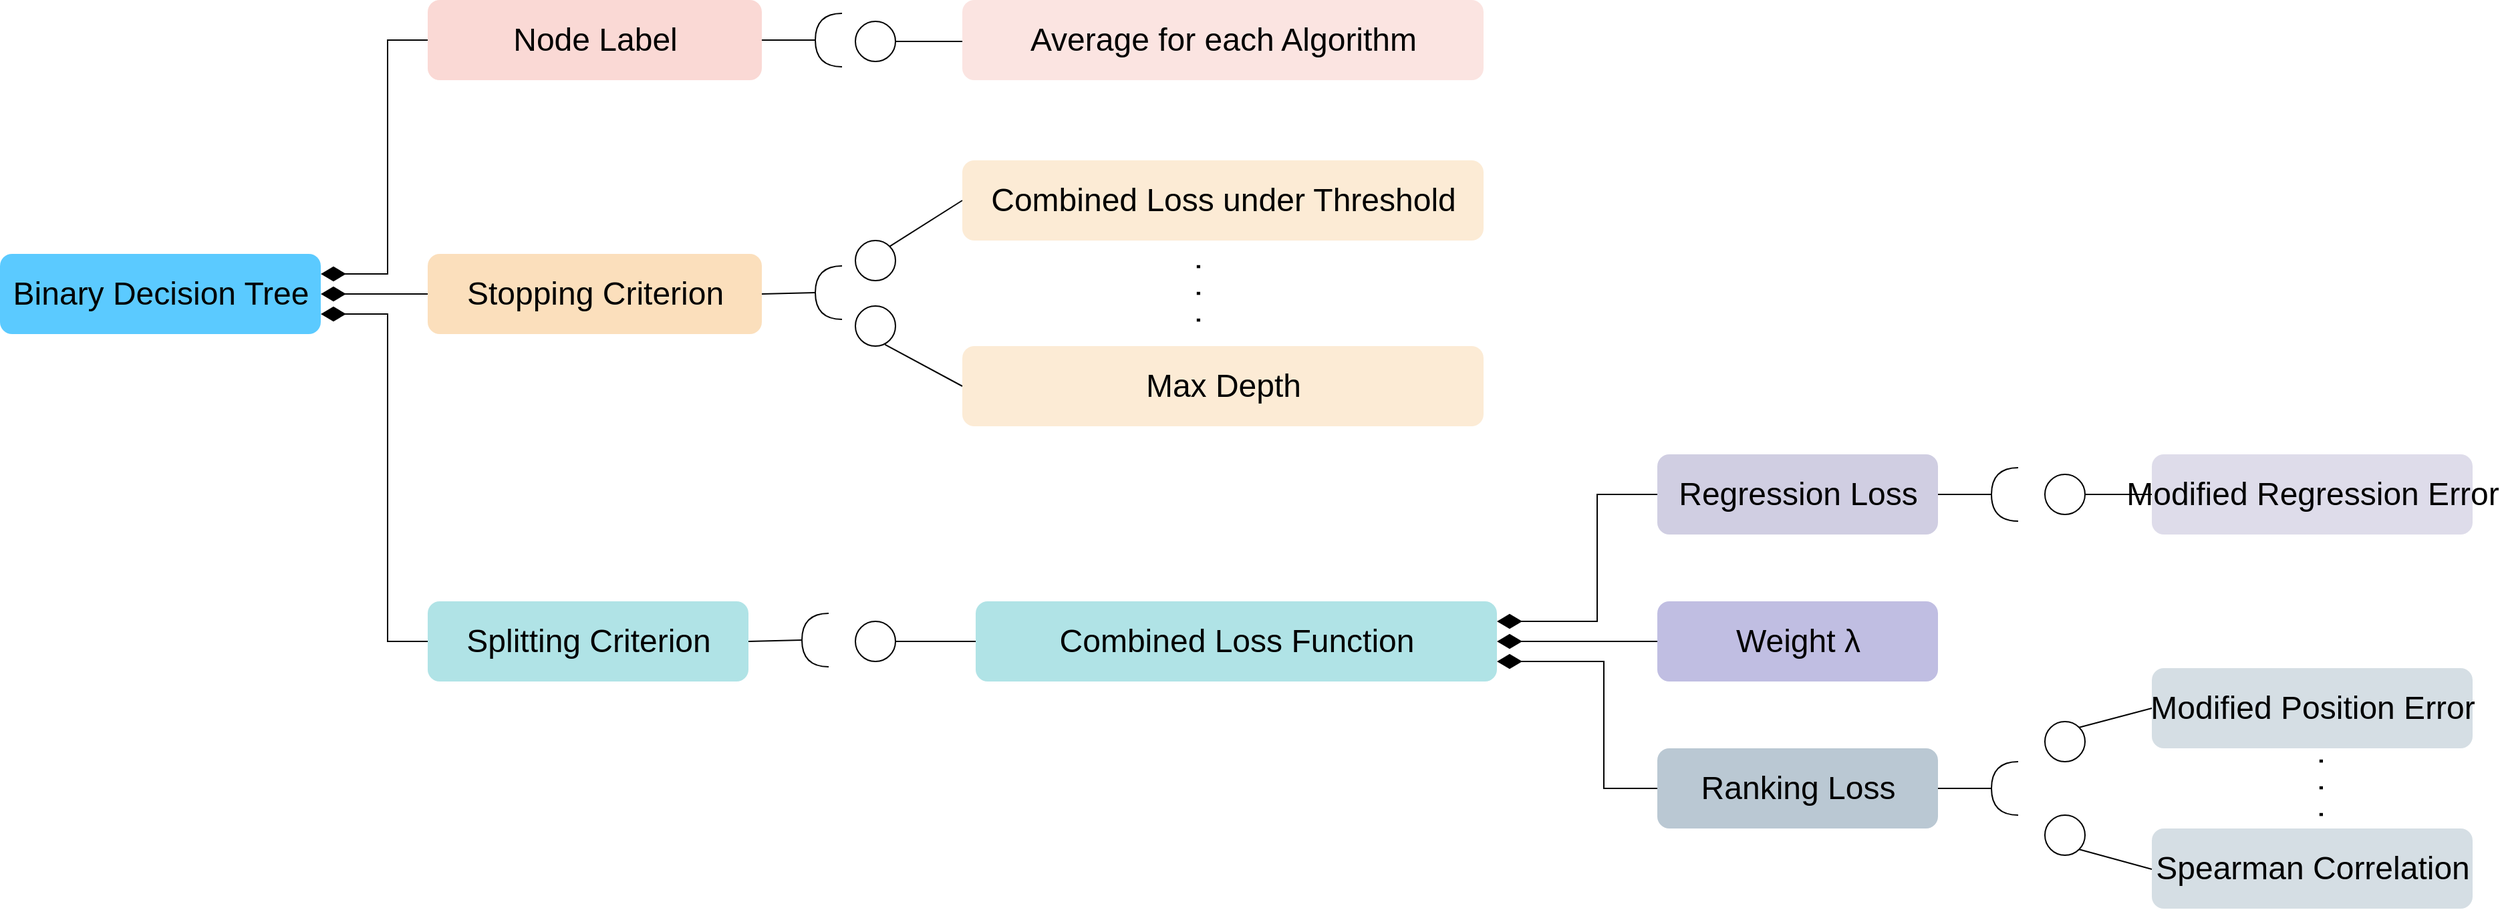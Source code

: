 <mxfile version="16.0.0" type="github">
  <diagram id="wFE0QG_FPsp0jaGvCLVb" name="Page-1">
    <mxGraphModel dx="3966" dy="2288" grid="1" gridSize="10" guides="1" tooltips="1" connect="1" arrows="1" fold="1" page="1" pageScale="1" pageWidth="850" pageHeight="1100" math="0" shadow="0">
      <root>
        <mxCell id="0" />
        <mxCell id="1" parent="0" />
        <mxCell id="GQajFrsuyB6NHDww1tuL-7" value="&lt;span style=&quot;font-size: 24px;&quot;&gt;Binary Decision Tree&lt;/span&gt;" style="html=1;rounded=1;fontSize=24;fillColor=#16B4FF;strokeColor=none;gradientColor=none;opacity=70;fontStyle=0" parent="1" vertex="1">
          <mxGeometry x="-120" y="770" width="240" height="60" as="geometry" />
        </mxCell>
        <mxCell id="GQajFrsuyB6NHDww1tuL-8" style="edgeStyle=orthogonalEdgeStyle;rounded=0;orthogonalLoop=1;jettySize=auto;html=1;endArrow=diamondThin;endFill=1;exitX=0;exitY=0.5;exitDx=0;exitDy=0;entryX=1;entryY=0.25;entryDx=0;entryDy=0;endSize=16;strokeColor=default;fontSize=24;fontStyle=0" parent="1" source="tZ7djmpZorgxgHxO5tKS-36" target="GQajFrsuyB6NHDww1tuL-7" edge="1">
          <mxGeometry relative="1" as="geometry">
            <mxPoint x="350" y="591" as="sourcePoint" />
            <Array as="points">
              <mxPoint x="170" y="610" />
              <mxPoint x="170" y="785" />
            </Array>
          </mxGeometry>
        </mxCell>
        <mxCell id="GQajFrsuyB6NHDww1tuL-9" style="edgeStyle=orthogonalEdgeStyle;rounded=0;orthogonalLoop=1;jettySize=auto;html=1;entryX=1;entryY=0.5;entryDx=0;entryDy=0;endArrow=diamondThin;endFill=1;endSize=16;strokeColor=default;exitX=0;exitY=0.5;exitDx=0;exitDy=0;fontSize=24;fontStyle=0" parent="1" source="tZ7djmpZorgxgHxO5tKS-47" target="GQajFrsuyB6NHDww1tuL-7" edge="1">
          <mxGeometry relative="1" as="geometry">
            <mxPoint x="360" y="800" as="sourcePoint" />
          </mxGeometry>
        </mxCell>
        <mxCell id="GQajFrsuyB6NHDww1tuL-10" style="edgeStyle=orthogonalEdgeStyle;rounded=0;orthogonalLoop=1;jettySize=auto;html=1;endArrow=diamondThin;endFill=1;exitX=0;exitY=0.5;exitDx=0;exitDy=0;endSize=16;strokeColor=default;entryX=1;entryY=0.75;entryDx=0;entryDy=0;fontSize=24;fontStyle=0" parent="1" source="tZ7djmpZorgxgHxO5tKS-60" target="GQajFrsuyB6NHDww1tuL-7" edge="1">
          <mxGeometry relative="1" as="geometry">
            <mxPoint x="370" y="1200" as="sourcePoint" />
            <mxPoint x="130" y="840" as="targetPoint" />
            <Array as="points">
              <mxPoint x="170" y="1060" />
              <mxPoint x="170" y="815" />
            </Array>
          </mxGeometry>
        </mxCell>
        <mxCell id="tZ7djmpZorgxgHxO5tKS-36" value="Node Label" style="html=1;rounded=1;fontSize=24;fillColor=#fad9d5;strokeColor=none;rotation=0;fontStyle=0" parent="1" vertex="1">
          <mxGeometry x="200" y="580" width="250" height="60" as="geometry" />
        </mxCell>
        <mxCell id="tZ7djmpZorgxgHxO5tKS-29" value="" style="ellipse;fillColor=default;strokeColor=default;fontSize=24;rotation=0;fontStyle=0" parent="1" vertex="1">
          <mxGeometry x="520" y="596" width="30" height="30" as="geometry" />
        </mxCell>
        <mxCell id="tZ7djmpZorgxgHxO5tKS-30" value="" style="endArrow=none;html=1;rounded=0;entryX=1;entryY=0.5;entryDx=0;entryDy=0;fontSize=24;strokeColor=default;fontStyle=0" parent="1" target="tZ7djmpZorgxgHxO5tKS-29" edge="1">
          <mxGeometry relative="1" as="geometry">
            <mxPoint x="600" y="611" as="sourcePoint" />
            <mxPoint x="700" y="611" as="targetPoint" />
          </mxGeometry>
        </mxCell>
        <mxCell id="tZ7djmpZorgxgHxO5tKS-46" value="Average for each Algorithm" style="html=1;rounded=1;fontSize=24;fillColor=#fad9d5;strokeColor=none;rotation=0;opacity=70;fontStyle=0" parent="1" vertex="1">
          <mxGeometry x="600" y="580" width="390" height="60" as="geometry" />
        </mxCell>
        <mxCell id="tZ7djmpZorgxgHxO5tKS-47" value="Stopping Criterion" style="html=1;rounded=1;fontSize=24;fillColor=#fad7ac;strokeColor=none;rotation=0;opacity=80;fontStyle=0" parent="1" vertex="1">
          <mxGeometry x="200" y="770" width="250" height="60" as="geometry" />
        </mxCell>
        <mxCell id="tZ7djmpZorgxgHxO5tKS-52" value="" style="ellipse;fillColor=default;strokeColor=default;fontSize=24;rotation=0;fontStyle=0" parent="1" vertex="1">
          <mxGeometry x="520" y="760" width="30" height="30" as="geometry" />
        </mxCell>
        <mxCell id="tZ7djmpZorgxgHxO5tKS-53" value="" style="endArrow=none;html=1;rounded=0;entryX=1;entryY=0;entryDx=0;entryDy=0;fontSize=24;strokeColor=default;exitX=0;exitY=0.5;exitDx=0;exitDy=0;fontStyle=0" parent="1" source="tZ7djmpZorgxgHxO5tKS-54" target="tZ7djmpZorgxgHxO5tKS-52" edge="1">
          <mxGeometry relative="1" as="geometry">
            <mxPoint x="830" y="750" as="sourcePoint" />
            <mxPoint x="740" y="750" as="targetPoint" />
          </mxGeometry>
        </mxCell>
        <mxCell id="tZ7djmpZorgxgHxO5tKS-54" value="Combined Loss under Threshold" style="html=1;rounded=1;fontSize=24;fillColor=#fad7ac;strokeColor=none;rotation=0;opacity=50;fontStyle=0" parent="1" vertex="1">
          <mxGeometry x="600" y="700" width="390" height="60" as="geometry" />
        </mxCell>
        <mxCell id="tZ7djmpZorgxgHxO5tKS-56" value="" style="ellipse;fillColor=default;strokeColor=default;fontSize=24;rotation=0;fontStyle=0" parent="1" vertex="1">
          <mxGeometry x="520" y="809" width="30" height="30" as="geometry" />
        </mxCell>
        <mxCell id="tZ7djmpZorgxgHxO5tKS-57" value="" style="endArrow=none;html=1;rounded=0;entryX=0.736;entryY=0.96;entryDx=0;entryDy=0;fontSize=24;strokeColor=default;exitX=0;exitY=0.5;exitDx=0;exitDy=0;entryPerimeter=0;fontStyle=0" parent="1" source="tZ7djmpZorgxgHxO5tKS-58" target="tZ7djmpZorgxgHxO5tKS-56" edge="1">
          <mxGeometry relative="1" as="geometry">
            <mxPoint x="590" y="829" as="sourcePoint" />
            <mxPoint x="740" y="849" as="targetPoint" />
          </mxGeometry>
        </mxCell>
        <mxCell id="tZ7djmpZorgxgHxO5tKS-58" value="Max Depth" style="html=1;rounded=1;fontSize=24;fillColor=#fad7ac;strokeColor=none;rotation=0;opacity=50;fontStyle=0" parent="1" vertex="1">
          <mxGeometry x="600" y="839" width="390" height="60" as="geometry" />
        </mxCell>
        <mxCell id="tZ7djmpZorgxgHxO5tKS-59" value="&lt;font style=&quot;font-size: 24px;&quot;&gt;&lt;span style=&quot;font-size: 24px;&quot;&gt;.&amp;nbsp; .&amp;nbsp; .&lt;/span&gt;&lt;/font&gt;" style="text;html=1;align=center;verticalAlign=middle;resizable=0;points=[];autosize=1;strokeColor=none;fillColor=none;fontSize=24;rotation=0;horizontal=0;fontStyle=0" parent="1" vertex="1">
          <mxGeometry x="750" y="775" width="40" height="50" as="geometry" />
        </mxCell>
        <mxCell id="tZ7djmpZorgxgHxO5tKS-60" value="Splitting Criterion" style="html=1;rounded=1;fontSize=24;fillColor=#b0e3e6;strokeColor=none;rotation=0;fontStyle=0" parent="1" vertex="1">
          <mxGeometry x="200" y="1030" width="240" height="60" as="geometry" />
        </mxCell>
        <mxCell id="tZ7djmpZorgxgHxO5tKS-67" value="Combined Loss Function" style="html=1;rounded=1;fontSize=24;fillColor=#b0e3e6;rotation=0;strokeColor=none;fontStyle=0" parent="1" vertex="1">
          <mxGeometry x="610" y="1030" width="390" height="60" as="geometry" />
        </mxCell>
        <mxCell id="tZ7djmpZorgxgHxO5tKS-114" value="" style="ellipse;fontSize=24;rotation=0;rounded=0;strokeColor=default;fontStyle=0" parent="1" vertex="1">
          <mxGeometry x="1410" y="935" width="30" height="30" as="geometry" />
        </mxCell>
        <mxCell id="tZ7djmpZorgxgHxO5tKS-115" value="" style="endArrow=none;html=1;rounded=0;exitX=0;exitY=0.5;exitDx=0;exitDy=0;fontSize=24;strokeColor=default;fillColor=#FF8552;entryX=1;entryY=0.5;entryDx=0;entryDy=0;fontStyle=0" parent="1" source="tZ7djmpZorgxgHxO5tKS-116" target="tZ7djmpZorgxgHxO5tKS-114" edge="1">
          <mxGeometry relative="1" as="geometry">
            <mxPoint x="1490" y="940" as="sourcePoint" />
            <mxPoint x="1460" y="940" as="targetPoint" />
          </mxGeometry>
        </mxCell>
        <mxCell id="tZ7djmpZorgxgHxO5tKS-116" value="Modified Regression Error" style="html=1;rounded=1;fontSize=24;fillColor=#d0cee2;strokeColor=none;rotation=0;opacity=70;fontStyle=0" parent="1" vertex="1">
          <mxGeometry x="1490" y="920" width="240" height="60" as="geometry" />
        </mxCell>
        <mxCell id="tZ7djmpZorgxgHxO5tKS-123" value="" style="ellipse;fontSize=24;rotation=0;rounded=0;strokeColor=default;fontStyle=0" parent="1" vertex="1">
          <mxGeometry x="1410" y="1120" width="30" height="30" as="geometry" />
        </mxCell>
        <mxCell id="tZ7djmpZorgxgHxO5tKS-124" value="" style="endArrow=none;html=1;rounded=0;entryX=1;entryY=0;entryDx=0;entryDy=0;fontSize=24;strokeColor=default;fillColor=#FF8552;exitX=0;exitY=0.5;exitDx=0;exitDy=0;fontStyle=0" parent="1" source="GQajFrsuyB6NHDww1tuL-57" target="tZ7djmpZorgxgHxO5tKS-123" edge="1">
          <mxGeometry relative="1" as="geometry">
            <mxPoint x="1520" y="1110" as="sourcePoint" />
            <mxPoint x="1450" y="1109" as="targetPoint" />
          </mxGeometry>
        </mxCell>
        <mxCell id="tZ7djmpZorgxgHxO5tKS-126" value="" style="ellipse;fontSize=24;rotation=0;rounded=0;strokeColor=default;fontStyle=0" parent="1" vertex="1">
          <mxGeometry x="1410" y="1190" width="30" height="30" as="geometry" />
        </mxCell>
        <mxCell id="tZ7djmpZorgxgHxO5tKS-122" value="" style="endArrow=none;html=1;rounded=0;exitX=1;exitY=0.5;exitDx=0;exitDy=0;exitPerimeter=0;fontSize=24;entryX=1;entryY=0.5;entryDx=0;entryDy=0;strokeColor=default;fontStyle=0" parent="1" source="tZ7djmpZorgxgHxO5tKS-121" edge="1">
          <mxGeometry relative="1" as="geometry">
            <mxPoint x="1450" y="1040" as="sourcePoint" />
            <mxPoint x="1330" y="1170" as="targetPoint" />
          </mxGeometry>
        </mxCell>
        <mxCell id="tZ7djmpZorgxgHxO5tKS-39" value="" style="shape=requiredInterface;html=1;verticalLabelPosition=bottom;sketch=0;rotation=90;direction=south;fontSize=24;strokeColor=default;fontStyle=0" parent="1" vertex="1">
          <mxGeometry x="480" y="600" width="40" height="20" as="geometry" />
        </mxCell>
        <mxCell id="tZ7djmpZorgxgHxO5tKS-40" value="" style="endArrow=none;html=1;rounded=0;exitX=1;exitY=0.5;exitDx=0;exitDy=0;exitPerimeter=0;fontSize=24;strokeColor=default;entryX=1;entryY=0.5;entryDx=0;entryDy=0;fontStyle=0" parent="1" source="tZ7djmpZorgxgHxO5tKS-39" edge="1">
          <mxGeometry relative="1" as="geometry">
            <mxPoint x="740" y="481" as="sourcePoint" />
            <mxPoint x="450" y="610" as="targetPoint" />
          </mxGeometry>
        </mxCell>
        <mxCell id="tZ7djmpZorgxgHxO5tKS-50" value="" style="shape=requiredInterface;html=1;verticalLabelPosition=bottom;sketch=0;rotation=90;direction=south;fontSize=24;strokeColor=default;fontStyle=0" parent="1" vertex="1">
          <mxGeometry x="480" y="789" width="40" height="20" as="geometry" />
        </mxCell>
        <mxCell id="tZ7djmpZorgxgHxO5tKS-112" value="" style="shape=requiredInterface;html=1;verticalLabelPosition=bottom;sketch=0;rotation=90;direction=south;fontSize=24;strokeColor=default;fillColor=#FF8552;rounded=0;fontStyle=0" parent="1" vertex="1">
          <mxGeometry x="1360" y="940" width="40" height="20" as="geometry" />
        </mxCell>
        <mxCell id="tZ7djmpZorgxgHxO5tKS-113" value="" style="endArrow=none;html=1;rounded=0;exitX=1;exitY=0.5;exitDx=0;exitDy=0;exitPerimeter=0;fontSize=24;strokeColor=default;entryX=1;entryY=0.5;entryDx=0;entryDy=0;fontStyle=0" parent="1" source="tZ7djmpZorgxgHxO5tKS-112" edge="1">
          <mxGeometry relative="1" as="geometry">
            <mxPoint x="1440" y="810" as="sourcePoint" />
            <mxPoint x="1330" y="950" as="targetPoint" />
          </mxGeometry>
        </mxCell>
        <mxCell id="tZ7djmpZorgxgHxO5tKS-121" value="" style="shape=requiredInterface;html=1;verticalLabelPosition=bottom;sketch=0;rotation=90;direction=south;fontSize=24;strokeColor=default;fillColor=#FF8552;rounded=0;fontStyle=0" parent="1" vertex="1">
          <mxGeometry x="1360" y="1160" width="40" height="20" as="geometry" />
        </mxCell>
        <mxCell id="thf20xmfrMY9EtbRYETB-77" value="" style="endArrow=none;html=1;rounded=0;fontSize=24;strokeColor=default;entryX=1;entryY=0.5;entryDx=0;entryDy=0;exitX=1;exitY=0.5;exitDx=0;exitDy=0;exitPerimeter=0;fontStyle=0" parent="1" source="tZ7djmpZorgxgHxO5tKS-50" edge="1">
          <mxGeometry relative="1" as="geometry">
            <mxPoint x="690" y="800" as="sourcePoint" />
            <mxPoint x="450" y="800" as="targetPoint" />
          </mxGeometry>
        </mxCell>
        <mxCell id="GQajFrsuyB6NHDww1tuL-27" value="" style="endArrow=none;html=1;rounded=0;entryX=1;entryY=1;entryDx=0;entryDy=0;fontSize=24;strokeColor=default;fillColor=#FF8552;exitX=0;exitY=0.509;exitDx=0;exitDy=0;exitPerimeter=0;fontStyle=0" parent="1" source="GQajFrsuyB6NHDww1tuL-56" target="tZ7djmpZorgxgHxO5tKS-126" edge="1">
          <mxGeometry relative="1" as="geometry">
            <mxPoint x="1540" y="1230.75" as="sourcePoint" />
            <mxPoint x="1450" y="1229.75" as="targetPoint" />
          </mxGeometry>
        </mxCell>
        <mxCell id="GQajFrsuyB6NHDww1tuL-73" style="edgeStyle=orthogonalEdgeStyle;rounded=0;orthogonalLoop=1;jettySize=auto;html=1;endArrow=diamondThin;endFill=1;endSize=16;strokeColor=default;fontSize=24;fontStyle=0" parent="1" source="GQajFrsuyB6NHDww1tuL-54" edge="1">
          <mxGeometry relative="1" as="geometry">
            <mxPoint x="1000" y="1060" as="targetPoint" />
          </mxGeometry>
        </mxCell>
        <mxCell id="GQajFrsuyB6NHDww1tuL-54" value="&lt;font style=&quot;font-size: 24px;&quot;&gt;Weight λ&lt;/font&gt;" style="html=1;rounded=1;fontSize=24;fillColor=#C0BEE2;strokeColor=none;rotation=0;fontStyle=0" parent="1" vertex="1">
          <mxGeometry x="1120" y="1030" width="210" height="60" as="geometry" />
        </mxCell>
        <mxCell id="GQajFrsuyB6NHDww1tuL-78" style="edgeStyle=orthogonalEdgeStyle;rounded=0;orthogonalLoop=1;jettySize=auto;html=1;entryX=1;entryY=0.75;entryDx=0;entryDy=0;endArrow=diamondThin;endFill=1;endSize=16;strokeColor=default;fontSize=24;fontStyle=0" parent="1" source="GQajFrsuyB6NHDww1tuL-55" edge="1">
          <mxGeometry relative="1" as="geometry">
            <Array as="points">
              <mxPoint x="1080" y="1170" />
              <mxPoint x="1080" y="1075" />
            </Array>
            <mxPoint x="1000" y="1075" as="targetPoint" />
          </mxGeometry>
        </mxCell>
        <mxCell id="GQajFrsuyB6NHDww1tuL-55" value="Ranking Loss" style="html=1;rounded=1;fontSize=24;fillColor=#bac8d3;strokeColor=none;rotation=0;fontStyle=0" parent="1" vertex="1">
          <mxGeometry x="1120" y="1140" width="210" height="60" as="geometry" />
        </mxCell>
        <mxCell id="GQajFrsuyB6NHDww1tuL-56" value="Spearman Correlation" style="html=1;rounded=1;fontSize=24;fillColor=#bac8d3;strokeColor=none;rotation=0;opacity=60;fontStyle=0" parent="1" vertex="1">
          <mxGeometry x="1490" y="1200" width="240" height="60" as="geometry" />
        </mxCell>
        <mxCell id="GQajFrsuyB6NHDww1tuL-57" value="Modified Position Error" style="html=1;rounded=1;fontSize=24;fillColor=#bac8d3;strokeColor=none;rotation=0;opacity=60;fontStyle=0" parent="1" vertex="1">
          <mxGeometry x="1490" y="1080" width="240" height="60" as="geometry" />
        </mxCell>
        <mxCell id="GQajFrsuyB6NHDww1tuL-79" style="edgeStyle=orthogonalEdgeStyle;rounded=0;orthogonalLoop=1;jettySize=auto;html=1;entryX=1;entryY=0.25;entryDx=0;entryDy=0;endArrow=diamondThin;endFill=1;endSize=16;strokeColor=default;fontSize=24;fontStyle=0" parent="1" source="GQajFrsuyB6NHDww1tuL-66" edge="1">
          <mxGeometry relative="1" as="geometry">
            <Array as="points">
              <mxPoint x="1075" y="950" />
              <mxPoint x="1075" y="1045" />
            </Array>
            <mxPoint x="1000" y="1045" as="targetPoint" />
          </mxGeometry>
        </mxCell>
        <mxCell id="GQajFrsuyB6NHDww1tuL-66" value="Regression Loss" style="html=1;rounded=1;fontSize=24;fillColor=#d0cee2;strokeColor=none;rotation=0;fontStyle=0" parent="1" vertex="1">
          <mxGeometry x="1120" y="920" width="210" height="60" as="geometry" />
        </mxCell>
        <mxCell id="GQajFrsuyB6NHDww1tuL-87" value="&lt;font style=&quot;font-size: 24px;&quot;&gt;&lt;span style=&quot;font-size: 24px;&quot;&gt;.&amp;nbsp; .&amp;nbsp; .&lt;/span&gt;&lt;/font&gt;" style="text;html=1;align=center;verticalAlign=middle;resizable=0;points=[];autosize=1;strokeColor=none;fillColor=none;fontSize=24;rotation=0;horizontal=0;fontStyle=0" parent="1" vertex="1">
          <mxGeometry x="1590" y="1145" width="40" height="50" as="geometry" />
        </mxCell>
        <mxCell id="2ogsJXOfsfG8FPmJxupV-5" value="" style="ellipse;fillColor=default;strokeColor=default;fontSize=24;rotation=0;fontStyle=0" parent="1" vertex="1">
          <mxGeometry x="520" y="1045" width="30" height="30" as="geometry" />
        </mxCell>
        <mxCell id="2ogsJXOfsfG8FPmJxupV-6" value="" style="endArrow=none;html=1;rounded=0;entryX=1;entryY=0.5;entryDx=0;entryDy=0;fontSize=24;strokeColor=default;exitX=0;exitY=0.5;exitDx=0;exitDy=0;fontStyle=0" parent="1" source="tZ7djmpZorgxgHxO5tKS-67" target="2ogsJXOfsfG8FPmJxupV-5" edge="1">
          <mxGeometry relative="1" as="geometry">
            <mxPoint x="580" y="1060" as="sourcePoint" />
            <mxPoint x="700" y="1060" as="targetPoint" />
          </mxGeometry>
        </mxCell>
        <mxCell id="2ogsJXOfsfG8FPmJxupV-7" value="" style="shape=requiredInterface;html=1;verticalLabelPosition=bottom;sketch=0;rotation=90;direction=south;fontSize=24;strokeColor=default;fontStyle=0" parent="1" vertex="1">
          <mxGeometry x="470" y="1049" width="40" height="20" as="geometry" />
        </mxCell>
        <mxCell id="2ogsJXOfsfG8FPmJxupV-8" value="" style="endArrow=none;html=1;rounded=0;exitX=1;exitY=0.5;exitDx=0;exitDy=0;exitPerimeter=0;fontSize=24;strokeColor=default;entryX=1;entryY=0.5;entryDx=0;entryDy=0;fontStyle=0" parent="1" source="2ogsJXOfsfG8FPmJxupV-7" edge="1">
          <mxGeometry relative="1" as="geometry">
            <mxPoint x="730" y="930" as="sourcePoint" />
            <mxPoint x="440" y="1060" as="targetPoint" />
          </mxGeometry>
        </mxCell>
      </root>
    </mxGraphModel>
  </diagram>
</mxfile>
